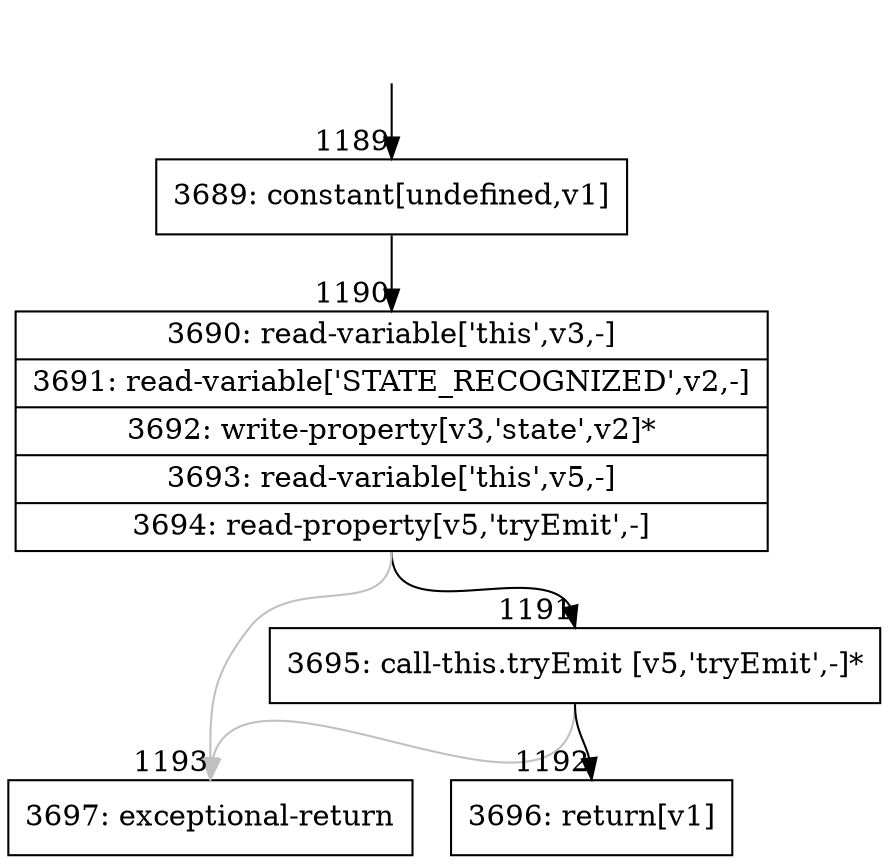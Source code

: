 digraph {
rankdir="TD"
BB_entry113[shape=none,label=""];
BB_entry113 -> BB1189 [tailport=s, headport=n, headlabel="    1189"]
BB1189 [shape=record label="{3689: constant[undefined,v1]}" ] 
BB1189 -> BB1190 [tailport=s, headport=n, headlabel="      1190"]
BB1190 [shape=record label="{3690: read-variable['this',v3,-]|3691: read-variable['STATE_RECOGNIZED',v2,-]|3692: write-property[v3,'state',v2]*|3693: read-variable['this',v5,-]|3694: read-property[v5,'tryEmit',-]}" ] 
BB1190 -> BB1191 [tailport=s, headport=n, headlabel="      1191"]
BB1190 -> BB1193 [tailport=s, headport=n, color=gray, headlabel="      1193"]
BB1191 [shape=record label="{3695: call-this.tryEmit [v5,'tryEmit',-]*}" ] 
BB1191 -> BB1192 [tailport=s, headport=n, headlabel="      1192"]
BB1191 -> BB1193 [tailport=s, headport=n, color=gray]
BB1192 [shape=record label="{3696: return[v1]}" ] 
BB1193 [shape=record label="{3697: exceptional-return}" ] 
//#$~ 1963
}
